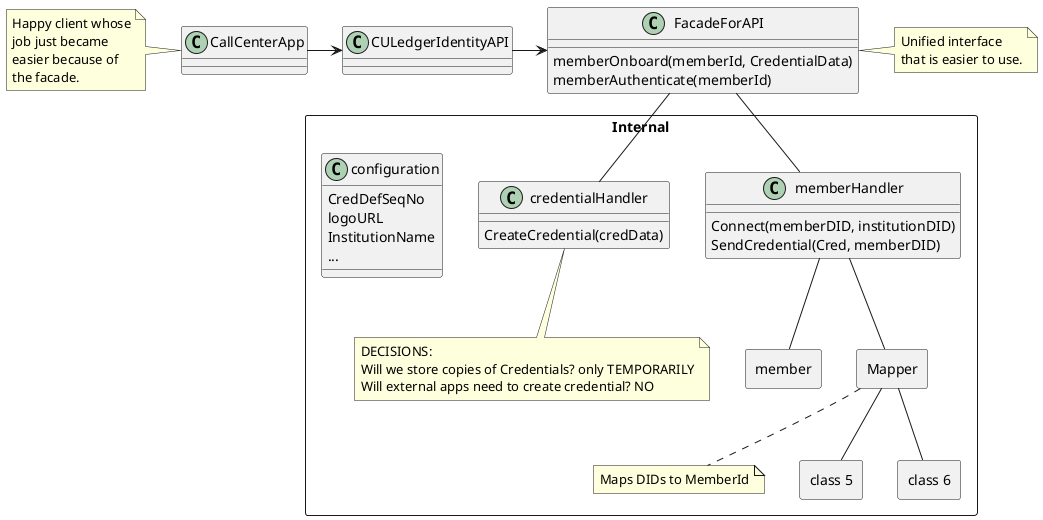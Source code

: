@startuml
class CallCenterApp
class "CULedgerIdentityAPI"
class FacadeForAPI {
  {method} memberOnboard(memberId, CredentialData)
  {method} memberAuthenticate(memberId)
}

CallCenterApp -> CULedgerIdentityAPI
CULedgerIdentityAPI -> FacadeForAPI

package "Internal" <<rectangle>> {

  FacadeForAPI -- "memberHandler"
  FacadeForAPI -- "credentialHandler"

  class memberHandler {
    {method} Connect(memberDID, institutionDID)
    {method} SendCredential(Cred, memberDID)
  }

  class "credentialHandler" {
    {method} CreateCredential(credData)

  }

  class "configuration" {
    {field} CredDefSeqNo
    {field} logoURL
    {field} InstitutionName
    {field} ...

  }

  package "member" <<rectangle>> {
  }

  package "Mapper" <<rectangle>> {
  }

  'package "class 4" <<rectangle>> {
  '}

  package "class 5" <<rectangle>> {
  }

  package "class 6" <<rectangle>> {
  }

  "memberHandler" -- "member"
  "memberHandler" -- "Mapper"
  '"member" -- "class 4"
  "Mapper" -- "class 5"
  "Mapper" -- "class 6"
  ' "class 4" -- "class 5"
  ' "class 4" -- "class 6"
  note bottom of Mapper
    Maps DIDs to MemberId
  end note


  note bottom of credentialHandler
   DECISIONS:
   Will we store copies of Credentials? only TEMPORARILY
   Will external apps need to create credential? NO
  end note
}


note left of CallCenterApp
  Happy client whose
  job just became
  easier because of
  the facade.
end note

note right of FacadeForAPI
  Unified interface
  that is easier to use.
end note



@enduml